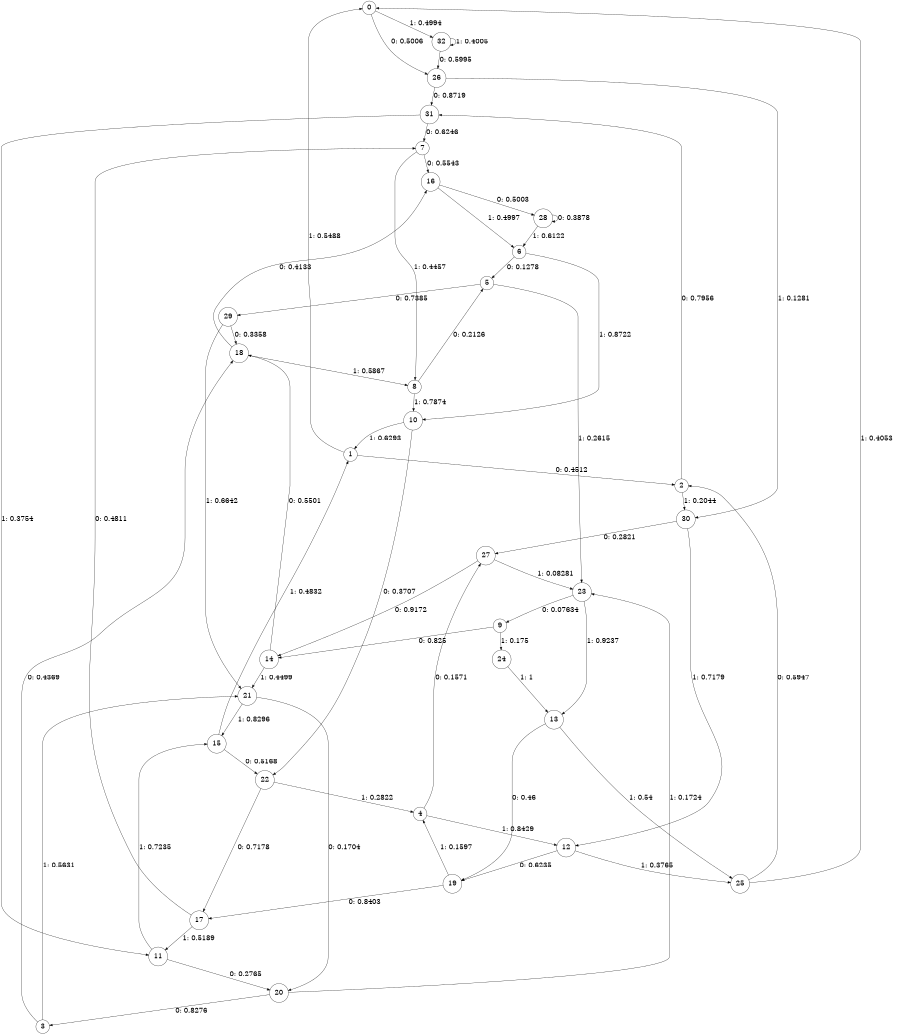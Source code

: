 digraph "ch21faceL7" {
size = "6,8.5";
ratio = "fill";
node [shape = circle];
node [fontsize = 24];
edge [fontsize = 24];
0 -> 26 [label = "0: 0.5006   "];
0 -> 32 [label = "1: 0.4994   "];
1 -> 2 [label = "0: 0.4512   "];
1 -> 0 [label = "1: 0.5488   "];
2 -> 31 [label = "0: 0.7956   "];
2 -> 30 [label = "1: 0.2044   "];
3 -> 18 [label = "0: 0.4369   "];
3 -> 21 [label = "1: 0.5631   "];
4 -> 27 [label = "0: 0.1571   "];
4 -> 12 [label = "1: 0.8429   "];
5 -> 29 [label = "0: 0.7385   "];
5 -> 23 [label = "1: 0.2615   "];
6 -> 5 [label = "0: 0.1278   "];
6 -> 10 [label = "1: 0.8722   "];
7 -> 16 [label = "0: 0.5543   "];
7 -> 8 [label = "1: 0.4457   "];
8 -> 5 [label = "0: 0.2126   "];
8 -> 10 [label = "1: 0.7874   "];
9 -> 14 [label = "0: 0.825    "];
9 -> 24 [label = "1: 0.175    "];
10 -> 22 [label = "0: 0.3707   "];
10 -> 1 [label = "1: 0.6293   "];
11 -> 20 [label = "0: 0.2765   "];
11 -> 15 [label = "1: 0.7235   "];
12 -> 19 [label = "0: 0.6235   "];
12 -> 25 [label = "1: 0.3765   "];
13 -> 19 [label = "0: 0.46     "];
13 -> 25 [label = "1: 0.54     "];
14 -> 18 [label = "0: 0.5501   "];
14 -> 21 [label = "1: 0.4499   "];
15 -> 22 [label = "0: 0.5168   "];
15 -> 1 [label = "1: 0.4832   "];
16 -> 28 [label = "0: 0.5003   "];
16 -> 6 [label = "1: 0.4997   "];
17 -> 7 [label = "0: 0.4811   "];
17 -> 11 [label = "1: 0.5189   "];
18 -> 16 [label = "0: 0.4133   "];
18 -> 8 [label = "1: 0.5867   "];
19 -> 17 [label = "0: 0.8403   "];
19 -> 4 [label = "1: 0.1597   "];
20 -> 3 [label = "0: 0.8276   "];
20 -> 23 [label = "1: 0.1724   "];
21 -> 20 [label = "0: 0.1704   "];
21 -> 15 [label = "1: 0.8296   "];
22 -> 17 [label = "0: 0.7178   "];
22 -> 4 [label = "1: 0.2822   "];
23 -> 9 [label = "0: 0.07634  "];
23 -> 13 [label = "1: 0.9237   "];
24 -> 13 [label = "1: 1        "];
25 -> 2 [label = "0: 0.5947   "];
25 -> 0 [label = "1: 0.4053   "];
26 -> 31 [label = "0: 0.8719   "];
26 -> 30 [label = "1: 0.1281   "];
27 -> 14 [label = "0: 0.9172   "];
27 -> 23 [label = "1: 0.08281  "];
28 -> 28 [label = "0: 0.3878   "];
28 -> 6 [label = "1: 0.6122   "];
29 -> 18 [label = "0: 0.3358   "];
29 -> 21 [label = "1: 0.6642   "];
30 -> 27 [label = "0: 0.2821   "];
30 -> 12 [label = "1: 0.7179   "];
31 -> 7 [label = "0: 0.6246   "];
31 -> 11 [label = "1: 0.3754   "];
32 -> 26 [label = "0: 0.5995   "];
32 -> 32 [label = "1: 0.4005   "];
}